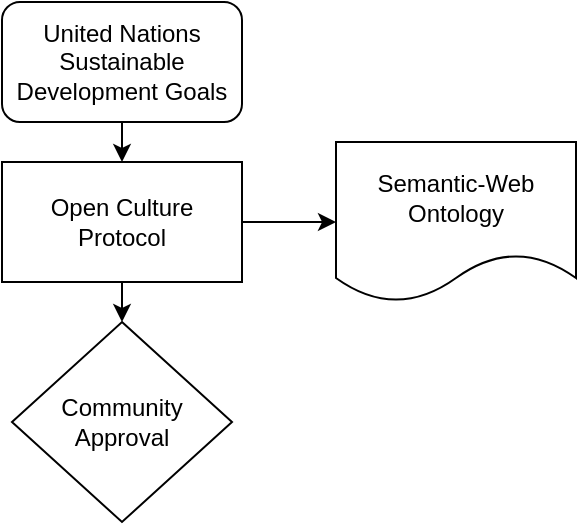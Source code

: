 <mxfile version="12.4.2" type="device" pages="1"><diagram id="7agf2K_8Xx5G36fJdrkX" name="Page-1"><mxGraphModel dx="868" dy="516" grid="1" gridSize="10" guides="1" tooltips="1" connect="1" arrows="1" fold="1" page="1" pageScale="1" pageWidth="827" pageHeight="1169" background="none" math="0" shadow="0" extFonts="Ubuntu Condensed^https://fonts.googleapis.com/css?family=Ubuntu+Condensed"><root><mxCell id="0"/><mxCell id="1" parent="0"/><mxCell id="OK2xTdnlGa2niDEXYmlI-21" style="edgeStyle=orthogonalEdgeStyle;rounded=0;orthogonalLoop=1;jettySize=auto;html=1;exitX=0.5;exitY=1;exitDx=0;exitDy=0;entryX=0.5;entryY=0;entryDx=0;entryDy=0;" edge="1" parent="1" source="fOmSoX7BAC_PIC-8I1V0-82" target="OK2xTdnlGa2niDEXYmlI-16"><mxGeometry relative="1" as="geometry"/></mxCell><mxCell id="fOmSoX7BAC_PIC-8I1V0-82" value="United Nations Sustainable Development Goals" style="rounded=1;whiteSpace=wrap;html=1;" parent="1" vertex="1"><mxGeometry x="353" y="30" width="120" height="60" as="geometry"/></mxCell><mxCell id="OK2xTdnlGa2niDEXYmlI-24" style="edgeStyle=orthogonalEdgeStyle;rounded=0;orthogonalLoop=1;jettySize=auto;html=1;exitX=0.5;exitY=1;exitDx=0;exitDy=0;entryX=0.5;entryY=0;entryDx=0;entryDy=0;" edge="1" parent="1" source="OK2xTdnlGa2niDEXYmlI-16" target="OK2xTdnlGa2niDEXYmlI-20"><mxGeometry relative="1" as="geometry"/></mxCell><mxCell id="OK2xTdnlGa2niDEXYmlI-26" style="edgeStyle=orthogonalEdgeStyle;rounded=0;orthogonalLoop=1;jettySize=auto;html=1;exitX=1;exitY=0.5;exitDx=0;exitDy=0;entryX=0;entryY=0.5;entryDx=0;entryDy=0;" edge="1" parent="1" source="OK2xTdnlGa2niDEXYmlI-16" target="OK2xTdnlGa2niDEXYmlI-17"><mxGeometry relative="1" as="geometry"/></mxCell><mxCell id="OK2xTdnlGa2niDEXYmlI-16" value="Open Culture Protocol" style="rounded=0;whiteSpace=wrap;html=1;" vertex="1" parent="1"><mxGeometry x="353" y="110" width="120" height="60" as="geometry"/></mxCell><mxCell id="OK2xTdnlGa2niDEXYmlI-17" value="Semantic-Web Ontology" style="shape=document;whiteSpace=wrap;html=1;boundedLbl=1;" vertex="1" parent="1"><mxGeometry x="520" y="100" width="120" height="80" as="geometry"/></mxCell><mxCell id="OK2xTdnlGa2niDEXYmlI-20" value="Community Approval" style="rhombus;whiteSpace=wrap;html=1;" vertex="1" parent="1"><mxGeometry x="358" y="190" width="110" height="100" as="geometry"/></mxCell></root></mxGraphModel></diagram></mxfile>